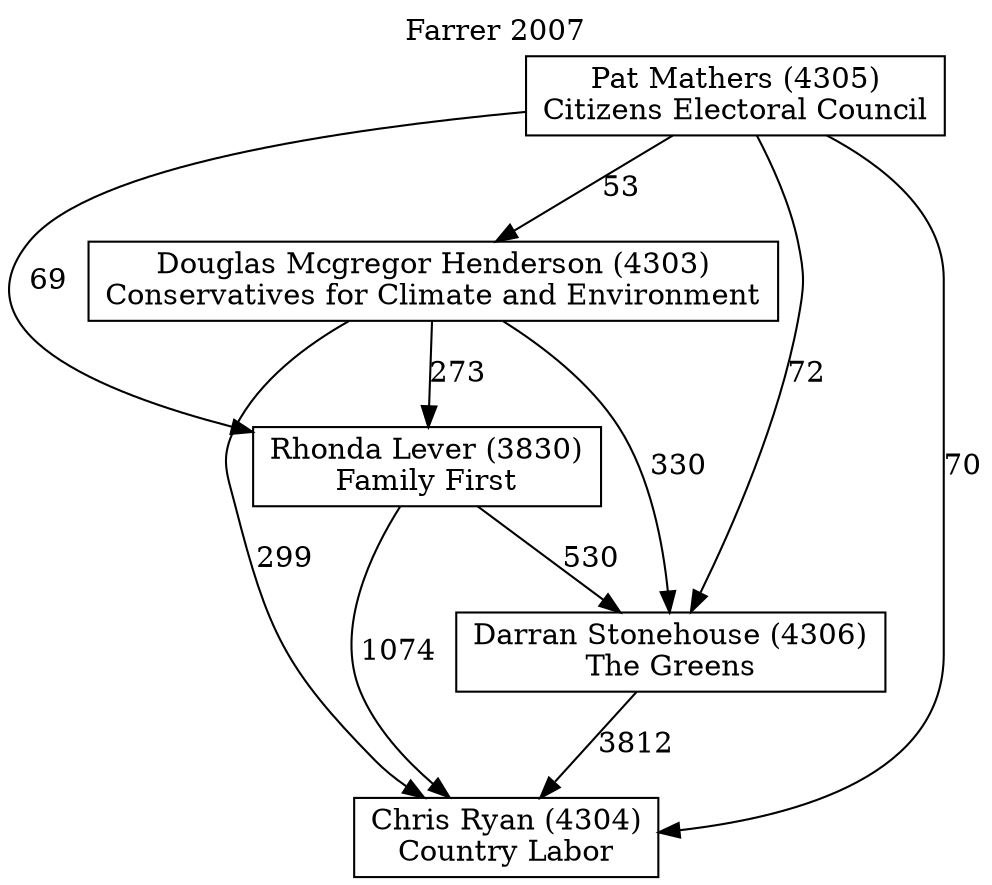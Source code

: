// House preference flow
digraph "Chris Ryan (4304)_Farrer_2007" {
	graph [label="Farrer 2007" labelloc=t mclimit=10]
	node [shape=box]
	"Chris Ryan (4304)" [label="Chris Ryan (4304)
Country Labor"]
	"Darran Stonehouse (4306)" [label="Darran Stonehouse (4306)
The Greens"]
	"Rhonda Lever (3830)" [label="Rhonda Lever (3830)
Family First"]
	"Douglas Mcgregor Henderson (4303)" [label="Douglas Mcgregor Henderson (4303)
Conservatives for Climate and Environment"]
	"Pat Mathers (4305)" [label="Pat Mathers (4305)
Citizens Electoral Council"]
	"Darran Stonehouse (4306)" -> "Chris Ryan (4304)" [label=3812]
	"Rhonda Lever (3830)" -> "Darran Stonehouse (4306)" [label=530]
	"Douglas Mcgregor Henderson (4303)" -> "Rhonda Lever (3830)" [label=273]
	"Pat Mathers (4305)" -> "Douglas Mcgregor Henderson (4303)" [label=53]
	"Rhonda Lever (3830)" -> "Chris Ryan (4304)" [label=1074]
	"Douglas Mcgregor Henderson (4303)" -> "Chris Ryan (4304)" [label=299]
	"Pat Mathers (4305)" -> "Chris Ryan (4304)" [label=70]
	"Pat Mathers (4305)" -> "Rhonda Lever (3830)" [label=69]
	"Douglas Mcgregor Henderson (4303)" -> "Darran Stonehouse (4306)" [label=330]
	"Pat Mathers (4305)" -> "Darran Stonehouse (4306)" [label=72]
}
